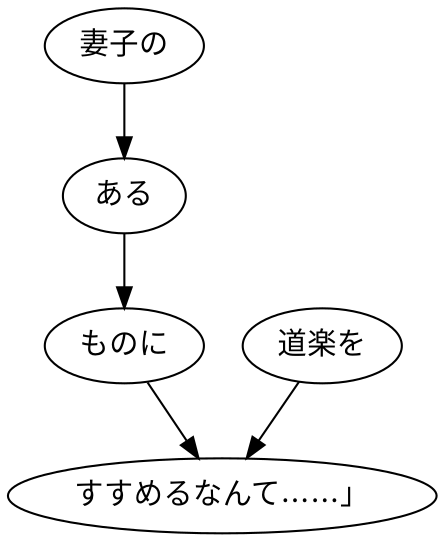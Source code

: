 digraph graph4657 {
	node0 [label="妻子の"];
	node1 [label="ある"];
	node2 [label="ものに"];
	node3 [label="道楽を"];
	node4 [label="すすめるなんて……」"];
	node0 -> node1;
	node1 -> node2;
	node2 -> node4;
	node3 -> node4;
}
